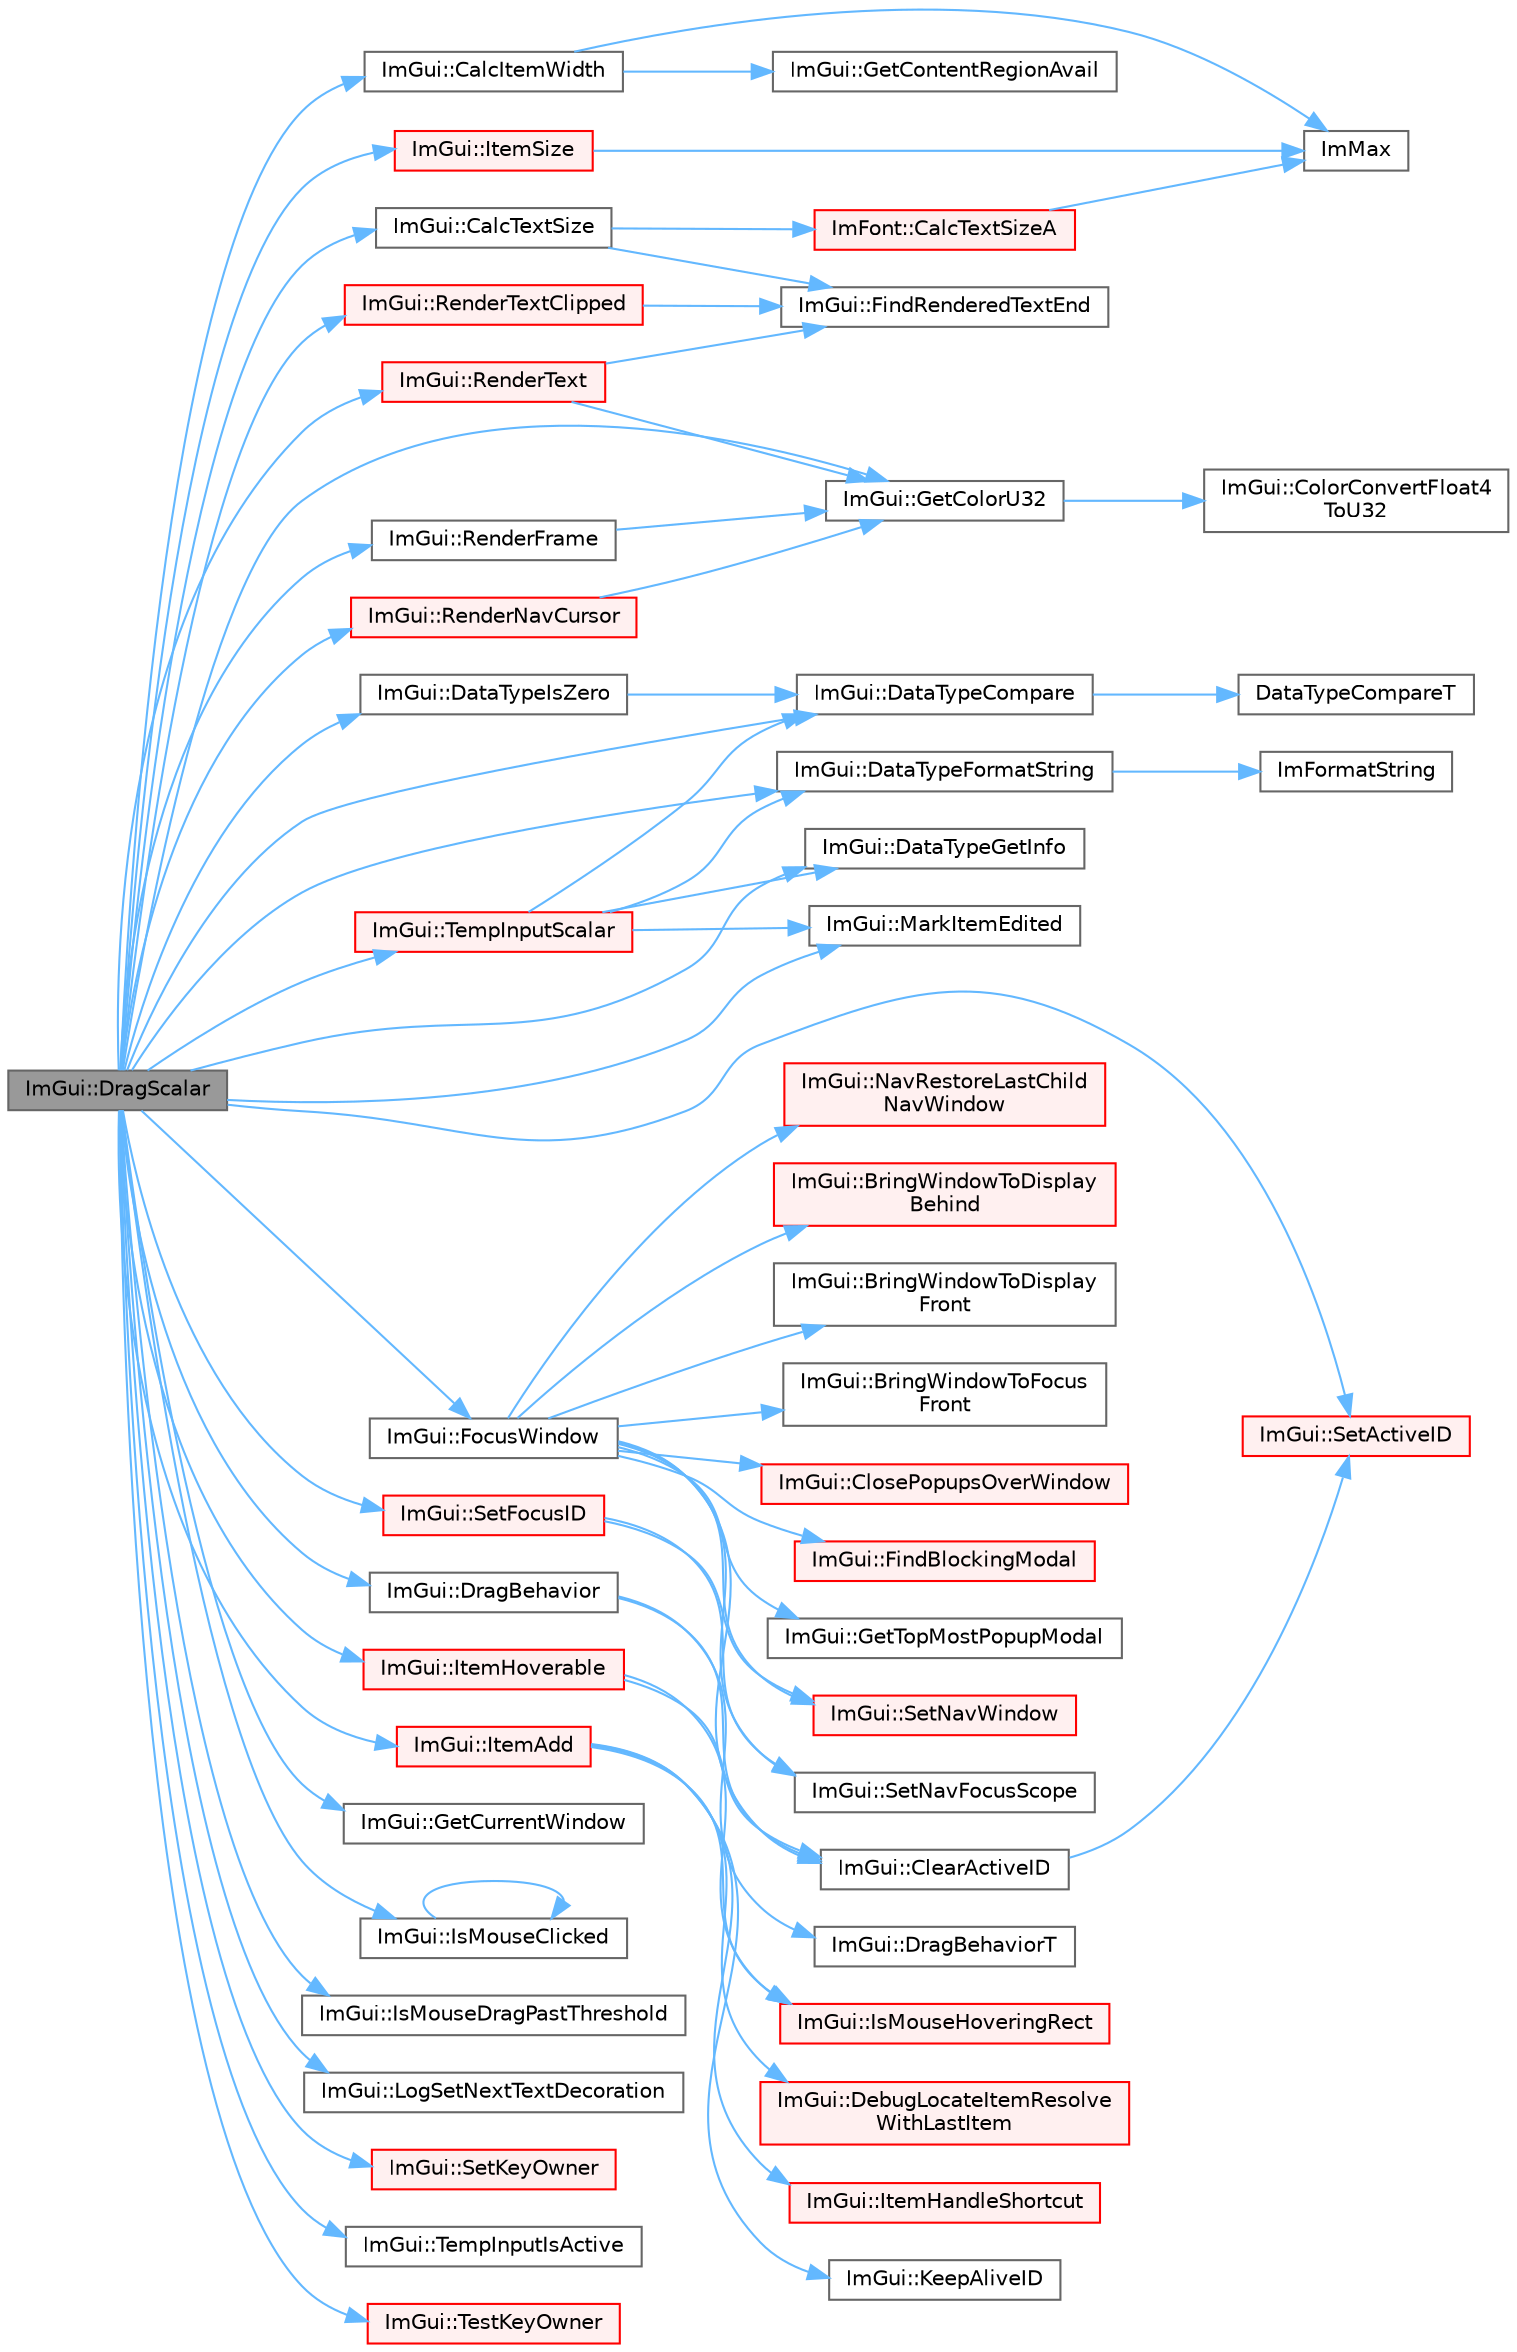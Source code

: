 digraph "ImGui::DragScalar"
{
 // LATEX_PDF_SIZE
  bgcolor="transparent";
  edge [fontname=Helvetica,fontsize=10,labelfontname=Helvetica,labelfontsize=10];
  node [fontname=Helvetica,fontsize=10,shape=box,height=0.2,width=0.4];
  rankdir="LR";
  Node1 [id="Node000001",label="ImGui::DragScalar",height=0.2,width=0.4,color="gray40", fillcolor="grey60", style="filled", fontcolor="black",tooltip=" "];
  Node1 -> Node2 [id="edge1_Node000001_Node000002",color="steelblue1",style="solid",tooltip=" "];
  Node2 [id="Node000002",label="ImGui::CalcItemWidth",height=0.2,width=0.4,color="grey40", fillcolor="white", style="filled",URL="$namespace_im_gui.html#ab3b3ba92ebd8bca4a552dd93321a1994",tooltip=" "];
  Node2 -> Node3 [id="edge2_Node000002_Node000003",color="steelblue1",style="solid",tooltip=" "];
  Node3 [id="Node000003",label="ImGui::GetContentRegionAvail",height=0.2,width=0.4,color="grey40", fillcolor="white", style="filled",URL="$namespace_im_gui.html#a410c8e19b2fea8b52746ca11b3930301",tooltip=" "];
  Node2 -> Node4 [id="edge3_Node000002_Node000004",color="steelblue1",style="solid",tooltip=" "];
  Node4 [id="Node000004",label="ImMax",height=0.2,width=0.4,color="grey40", fillcolor="white", style="filled",URL="$imgui__internal_8h.html#a7667efd95147d0422f140917c71a9226",tooltip=" "];
  Node1 -> Node5 [id="edge4_Node000001_Node000005",color="steelblue1",style="solid",tooltip=" "];
  Node5 [id="Node000005",label="ImGui::CalcTextSize",height=0.2,width=0.4,color="grey40", fillcolor="white", style="filled",URL="$namespace_im_gui.html#a848b9db6cc4a186751c0ecebcaadc33b",tooltip=" "];
  Node5 -> Node6 [id="edge5_Node000005_Node000006",color="steelblue1",style="solid",tooltip=" "];
  Node6 [id="Node000006",label="ImFont::CalcTextSizeA",height=0.2,width=0.4,color="red", fillcolor="#FFF0F0", style="filled",URL="$struct_im_font.html#a418146c00c3dee351a411b952cce5175",tooltip=" "];
  Node6 -> Node4 [id="edge6_Node000006_Node000004",color="steelblue1",style="solid",tooltip=" "];
  Node5 -> Node13 [id="edge7_Node000005_Node000013",color="steelblue1",style="solid",tooltip=" "];
  Node13 [id="Node000013",label="ImGui::FindRenderedTextEnd",height=0.2,width=0.4,color="grey40", fillcolor="white", style="filled",URL="$namespace_im_gui.html#a7671e1dbc803a31b06081b52a771d83f",tooltip=" "];
  Node1 -> Node14 [id="edge8_Node000001_Node000014",color="steelblue1",style="solid",tooltip=" "];
  Node14 [id="Node000014",label="ImGui::DataTypeCompare",height=0.2,width=0.4,color="grey40", fillcolor="white", style="filled",URL="$namespace_im_gui.html#aa859c7a74393669eb8418a82b5b174e7",tooltip=" "];
  Node14 -> Node15 [id="edge9_Node000014_Node000015",color="steelblue1",style="solid",tooltip=" "];
  Node15 [id="Node000015",label="DataTypeCompareT",height=0.2,width=0.4,color="grey40", fillcolor="white", style="filled",URL="$imgui__widgets_8cpp.html#a912c66d17cb3b09d5daac6e6b992a9a2",tooltip=" "];
  Node1 -> Node16 [id="edge10_Node000001_Node000016",color="steelblue1",style="solid",tooltip=" "];
  Node16 [id="Node000016",label="ImGui::DataTypeFormatString",height=0.2,width=0.4,color="grey40", fillcolor="white", style="filled",URL="$namespace_im_gui.html#a5fda8e22d0e4721940aefcb7232b1f82",tooltip=" "];
  Node16 -> Node17 [id="edge11_Node000016_Node000017",color="steelblue1",style="solid",tooltip=" "];
  Node17 [id="Node000017",label="ImFormatString",height=0.2,width=0.4,color="grey40", fillcolor="white", style="filled",URL="$imgui_8cpp.html#a75ccaf7d676b1f567ba888ae42ac3809",tooltip=" "];
  Node1 -> Node18 [id="edge12_Node000001_Node000018",color="steelblue1",style="solid",tooltip=" "];
  Node18 [id="Node000018",label="ImGui::DataTypeGetInfo",height=0.2,width=0.4,color="grey40", fillcolor="white", style="filled",URL="$namespace_im_gui.html#a5b25ed1443e5a28d5a5725892e896578",tooltip=" "];
  Node1 -> Node19 [id="edge13_Node000001_Node000019",color="steelblue1",style="solid",tooltip=" "];
  Node19 [id="Node000019",label="ImGui::DataTypeIsZero",height=0.2,width=0.4,color="grey40", fillcolor="white", style="filled",URL="$namespace_im_gui.html#a983851235a91d00c4e7431444551c36f",tooltip=" "];
  Node19 -> Node14 [id="edge14_Node000019_Node000014",color="steelblue1",style="solid",tooltip=" "];
  Node1 -> Node20 [id="edge15_Node000001_Node000020",color="steelblue1",style="solid",tooltip=" "];
  Node20 [id="Node000020",label="ImGui::DragBehavior",height=0.2,width=0.4,color="grey40", fillcolor="white", style="filled",URL="$namespace_im_gui.html#a03fd8ebf820fd67eccfa0ee037df2d0c",tooltip=" "];
  Node20 -> Node21 [id="edge16_Node000020_Node000021",color="steelblue1",style="solid",tooltip=" "];
  Node21 [id="Node000021",label="ImGui::ClearActiveID",height=0.2,width=0.4,color="grey40", fillcolor="white", style="filled",URL="$namespace_im_gui.html#a17ff60ad1e2669130ac38a04d16eb354",tooltip=" "];
  Node21 -> Node22 [id="edge17_Node000021_Node000022",color="steelblue1",style="solid",tooltip=" "];
  Node22 [id="Node000022",label="ImGui::SetActiveID",height=0.2,width=0.4,color="red", fillcolor="#FFF0F0", style="filled",URL="$namespace_im_gui.html#a27b8ace13a8c421ee8405f0cbebe4ead",tooltip=" "];
  Node20 -> Node24 [id="edge18_Node000020_Node000024",color="steelblue1",style="solid",tooltip=" "];
  Node24 [id="Node000024",label="ImGui::DragBehaviorT",height=0.2,width=0.4,color="grey40", fillcolor="white", style="filled",URL="$namespace_im_gui.html#aa777ee3801f15acc2f81a131843039ae",tooltip=" "];
  Node1 -> Node25 [id="edge19_Node000001_Node000025",color="steelblue1",style="solid",tooltip=" "];
  Node25 [id="Node000025",label="ImGui::FocusWindow",height=0.2,width=0.4,color="grey40", fillcolor="white", style="filled",URL="$namespace_im_gui.html#a27aa6f2f3aa11778c6d023b1b223f262",tooltip=" "];
  Node25 -> Node26 [id="edge20_Node000025_Node000026",color="steelblue1",style="solid",tooltip=" "];
  Node26 [id="Node000026",label="ImGui::BringWindowToDisplay\lBehind",height=0.2,width=0.4,color="red", fillcolor="#FFF0F0", style="filled",URL="$namespace_im_gui.html#a8cae2f7a08f820a8d5349d1964603b20",tooltip=" "];
  Node25 -> Node28 [id="edge21_Node000025_Node000028",color="steelblue1",style="solid",tooltip=" "];
  Node28 [id="Node000028",label="ImGui::BringWindowToDisplay\lFront",height=0.2,width=0.4,color="grey40", fillcolor="white", style="filled",URL="$namespace_im_gui.html#a1f7b95f36d03751c928af7b1b745e959",tooltip=" "];
  Node25 -> Node29 [id="edge22_Node000025_Node000029",color="steelblue1",style="solid",tooltip=" "];
  Node29 [id="Node000029",label="ImGui::BringWindowToFocus\lFront",height=0.2,width=0.4,color="grey40", fillcolor="white", style="filled",URL="$namespace_im_gui.html#affe95a2dc969f0d15fbd4b588c94ac1a",tooltip=" "];
  Node25 -> Node21 [id="edge23_Node000025_Node000021",color="steelblue1",style="solid",tooltip=" "];
  Node25 -> Node30 [id="edge24_Node000025_Node000030",color="steelblue1",style="solid",tooltip=" "];
  Node30 [id="Node000030",label="ImGui::ClosePopupsOverWindow",height=0.2,width=0.4,color="red", fillcolor="#FFF0F0", style="filled",URL="$namespace_im_gui.html#a0076b153c697cb85e263fcbd59340bce",tooltip=" "];
  Node25 -> Node35 [id="edge25_Node000025_Node000035",color="steelblue1",style="solid",tooltip=" "];
  Node35 [id="Node000035",label="ImGui::FindBlockingModal",height=0.2,width=0.4,color="red", fillcolor="#FFF0F0", style="filled",URL="$namespace_im_gui.html#a196705a4195b41a57470ef6553cb440c",tooltip=" "];
  Node25 -> Node36 [id="edge26_Node000025_Node000036",color="steelblue1",style="solid",tooltip=" "];
  Node36 [id="Node000036",label="ImGui::GetTopMostPopupModal",height=0.2,width=0.4,color="grey40", fillcolor="white", style="filled",URL="$namespace_im_gui.html#a6b905269b079f5e07755db52cc6e52df",tooltip=" "];
  Node25 -> Node37 [id="edge27_Node000025_Node000037",color="steelblue1",style="solid",tooltip=" "];
  Node37 [id="Node000037",label="ImGui::NavRestoreLastChild\lNavWindow",height=0.2,width=0.4,color="red", fillcolor="#FFF0F0", style="filled",URL="$namespace_im_gui.html#ae9ed208c0b64e4919e5de1cb83b2db2a",tooltip=" "];
  Node25 -> Node39 [id="edge28_Node000025_Node000039",color="steelblue1",style="solid",tooltip=" "];
  Node39 [id="Node000039",label="ImGui::SetNavFocusScope",height=0.2,width=0.4,color="grey40", fillcolor="white", style="filled",URL="$namespace_im_gui.html#ada2736a9b034b93ba877f46577bc5e8b",tooltip=" "];
  Node25 -> Node40 [id="edge29_Node000025_Node000040",color="steelblue1",style="solid",tooltip=" "];
  Node40 [id="Node000040",label="ImGui::SetNavWindow",height=0.2,width=0.4,color="red", fillcolor="#FFF0F0", style="filled",URL="$namespace_im_gui.html#aa422c756f467e650d67b4fb1b74ff5a1",tooltip=" "];
  Node1 -> Node42 [id="edge30_Node000001_Node000042",color="steelblue1",style="solid",tooltip=" "];
  Node42 [id="Node000042",label="ImGui::GetColorU32",height=0.2,width=0.4,color="grey40", fillcolor="white", style="filled",URL="$namespace_im_gui.html#a0de2d9bd347d9866511eb8d014e62556",tooltip=" "];
  Node42 -> Node43 [id="edge31_Node000042_Node000043",color="steelblue1",style="solid",tooltip=" "];
  Node43 [id="Node000043",label="ImGui::ColorConvertFloat4\lToU32",height=0.2,width=0.4,color="grey40", fillcolor="white", style="filled",URL="$namespace_im_gui.html#abe2691de0b1a71c774ab24cc91564a94",tooltip=" "];
  Node1 -> Node44 [id="edge32_Node000001_Node000044",color="steelblue1",style="solid",tooltip=" "];
  Node44 [id="Node000044",label="ImGui::GetCurrentWindow",height=0.2,width=0.4,color="grey40", fillcolor="white", style="filled",URL="$namespace_im_gui.html#ac452417b5004ca16a814a72cff153526",tooltip=" "];
  Node1 -> Node45 [id="edge33_Node000001_Node000045",color="steelblue1",style="solid",tooltip=" "];
  Node45 [id="Node000045",label="ImGui::IsMouseClicked",height=0.2,width=0.4,color="grey40", fillcolor="white", style="filled",URL="$namespace_im_gui.html#a2d430db9485d0b3d86d51d5436225495",tooltip=" "];
  Node45 -> Node45 [id="edge34_Node000045_Node000045",color="steelblue1",style="solid",tooltip=" "];
  Node1 -> Node46 [id="edge35_Node000001_Node000046",color="steelblue1",style="solid",tooltip=" "];
  Node46 [id="Node000046",label="ImGui::IsMouseDragPastThreshold",height=0.2,width=0.4,color="grey40", fillcolor="white", style="filled",URL="$namespace_im_gui.html#ad1b3473eaad344022a022acfd45b0f5c",tooltip=" "];
  Node1 -> Node47 [id="edge36_Node000001_Node000047",color="steelblue1",style="solid",tooltip=" "];
  Node47 [id="Node000047",label="ImGui::ItemAdd",height=0.2,width=0.4,color="red", fillcolor="#FFF0F0", style="filled",URL="$namespace_im_gui.html#a0c2ccafc8d403c02a6590ac21157b9ac",tooltip=" "];
  Node47 -> Node48 [id="edge37_Node000047_Node000048",color="steelblue1",style="solid",tooltip=" "];
  Node48 [id="Node000048",label="ImGui::DebugLocateItemResolve\lWithLastItem",height=0.2,width=0.4,color="red", fillcolor="#FFF0F0", style="filled",URL="$namespace_im_gui.html#ae8ab0d7dfc90af8e82db3ed9e7829219",tooltip=" "];
  Node47 -> Node71 [id="edge38_Node000047_Node000071",color="steelblue1",style="solid",tooltip=" "];
  Node71 [id="Node000071",label="ImGui::IsMouseHoveringRect",height=0.2,width=0.4,color="red", fillcolor="#FFF0F0", style="filled",URL="$namespace_im_gui.html#ae0b8ea0e06c457316d6aed6c5b2a1c25",tooltip=" "];
  Node47 -> Node75 [id="edge39_Node000047_Node000075",color="steelblue1",style="solid",tooltip=" "];
  Node75 [id="Node000075",label="ImGui::ItemHandleShortcut",height=0.2,width=0.4,color="red", fillcolor="#FFF0F0", style="filled",URL="$namespace_im_gui.html#a338deb537666a886cf3ece08c07e9fa9",tooltip=" "];
  Node47 -> Node78 [id="edge40_Node000047_Node000078",color="steelblue1",style="solid",tooltip=" "];
  Node78 [id="Node000078",label="ImGui::KeepAliveID",height=0.2,width=0.4,color="grey40", fillcolor="white", style="filled",URL="$namespace_im_gui.html#a85a245c78a9f7c351636bdad6e60c488",tooltip=" "];
  Node1 -> Node98 [id="edge41_Node000001_Node000098",color="steelblue1",style="solid",tooltip=" "];
  Node98 [id="Node000098",label="ImGui::ItemHoverable",height=0.2,width=0.4,color="red", fillcolor="#FFF0F0", style="filled",URL="$namespace_im_gui.html#a1d7304e335dbe35c4d97b67854111ed2",tooltip=" "];
  Node98 -> Node21 [id="edge42_Node000098_Node000021",color="steelblue1",style="solid",tooltip=" "];
  Node98 -> Node71 [id="edge43_Node000098_Node000071",color="steelblue1",style="solid",tooltip=" "];
  Node1 -> Node181 [id="edge44_Node000001_Node000181",color="steelblue1",style="solid",tooltip=" "];
  Node181 [id="Node000181",label="ImGui::ItemSize",height=0.2,width=0.4,color="red", fillcolor="#FFF0F0", style="filled",URL="$namespace_im_gui.html#a4b5818a652d943ea54e0cec9fb3943d7",tooltip=" "];
  Node181 -> Node4 [id="edge45_Node000181_Node000004",color="steelblue1",style="solid",tooltip=" "];
  Node1 -> Node267 [id="edge46_Node000001_Node000267",color="steelblue1",style="solid",tooltip=" "];
  Node267 [id="Node000267",label="ImGui::LogSetNextTextDecoration",height=0.2,width=0.4,color="grey40", fillcolor="white", style="filled",URL="$namespace_im_gui.html#a66bc1e61bff5f2170bcd2d7d071eaa22",tooltip=" "];
  Node1 -> Node289 [id="edge47_Node000001_Node000289",color="steelblue1",style="solid",tooltip=" "];
  Node289 [id="Node000289",label="ImGui::MarkItemEdited",height=0.2,width=0.4,color="grey40", fillcolor="white", style="filled",URL="$namespace_im_gui.html#a83036681a36fbee2d35b5b57a1ef72e6",tooltip=" "];
  Node1 -> Node234 [id="edge48_Node000001_Node000234",color="steelblue1",style="solid",tooltip=" "];
  Node234 [id="Node000234",label="ImGui::RenderFrame",height=0.2,width=0.4,color="grey40", fillcolor="white", style="filled",URL="$namespace_im_gui.html#a6eb97ff501764c37df4ffd99ebadeba7",tooltip=" "];
  Node234 -> Node42 [id="edge49_Node000234_Node000042",color="steelblue1",style="solid",tooltip=" "];
  Node1 -> Node235 [id="edge50_Node000001_Node000235",color="steelblue1",style="solid",tooltip=" "];
  Node235 [id="Node000235",label="ImGui::RenderNavCursor",height=0.2,width=0.4,color="red", fillcolor="#FFF0F0", style="filled",URL="$namespace_im_gui.html#a2722dcfe26c7f6e8cd522102ef5b7df2",tooltip=" "];
  Node235 -> Node42 [id="edge51_Node000235_Node000042",color="steelblue1",style="solid",tooltip=" "];
  Node1 -> Node277 [id="edge52_Node000001_Node000277",color="steelblue1",style="solid",tooltip=" "];
  Node277 [id="Node000277",label="ImGui::RenderText",height=0.2,width=0.4,color="red", fillcolor="#FFF0F0", style="filled",URL="$namespace_im_gui.html#a9971ce57f2a288ac3a12df886c5550d1",tooltip=" "];
  Node277 -> Node13 [id="edge53_Node000277_Node000013",color="steelblue1",style="solid",tooltip=" "];
  Node277 -> Node42 [id="edge54_Node000277_Node000042",color="steelblue1",style="solid",tooltip=" "];
  Node1 -> Node283 [id="edge55_Node000001_Node000283",color="steelblue1",style="solid",tooltip=" "];
  Node283 [id="Node000283",label="ImGui::RenderTextClipped",height=0.2,width=0.4,color="red", fillcolor="#FFF0F0", style="filled",URL="$namespace_im_gui.html#ab362eafae794c7364a6b96ea06f38eb9",tooltip=" "];
  Node283 -> Node13 [id="edge56_Node000283_Node000013",color="steelblue1",style="solid",tooltip=" "];
  Node1 -> Node22 [id="edge57_Node000001_Node000022",color="steelblue1",style="solid",tooltip=" "];
  Node1 -> Node292 [id="edge58_Node000001_Node000292",color="steelblue1",style="solid",tooltip=" "];
  Node292 [id="Node000292",label="ImGui::SetFocusID",height=0.2,width=0.4,color="red", fillcolor="#FFF0F0", style="filled",URL="$namespace_im_gui.html#a8ad578d7141486ff12b59b0c251234e6",tooltip=" "];
  Node292 -> Node39 [id="edge59_Node000292_Node000039",color="steelblue1",style="solid",tooltip=" "];
  Node292 -> Node40 [id="edge60_Node000292_Node000040",color="steelblue1",style="solid",tooltip=" "];
  Node1 -> Node218 [id="edge61_Node000001_Node000218",color="steelblue1",style="solid",tooltip=" "];
  Node218 [id="Node000218",label="ImGui::SetKeyOwner",height=0.2,width=0.4,color="red", fillcolor="#FFF0F0", style="filled",URL="$namespace_im_gui.html#ac415798dd69ab045cda84dd14a52c3ea",tooltip=" "];
  Node1 -> Node522 [id="edge62_Node000001_Node000522",color="steelblue1",style="solid",tooltip=" "];
  Node522 [id="Node000522",label="ImGui::TempInputIsActive",height=0.2,width=0.4,color="grey40", fillcolor="white", style="filled",URL="$namespace_im_gui.html#a4e5c8dd9a681f3b8f8f36b07d84ae0e5",tooltip=" "];
  Node1 -> Node523 [id="edge63_Node000001_Node000523",color="steelblue1",style="solid",tooltip=" "];
  Node523 [id="Node000523",label="ImGui::TempInputScalar",height=0.2,width=0.4,color="red", fillcolor="#FFF0F0", style="filled",URL="$namespace_im_gui.html#a392fed3e7db2a75abf217bf84c6abce9",tooltip=" "];
  Node523 -> Node14 [id="edge64_Node000523_Node000014",color="steelblue1",style="solid",tooltip=" "];
  Node523 -> Node16 [id="edge65_Node000523_Node000016",color="steelblue1",style="solid",tooltip=" "];
  Node523 -> Node18 [id="edge66_Node000523_Node000018",color="steelblue1",style="solid",tooltip=" "];
  Node523 -> Node289 [id="edge67_Node000523_Node000289",color="steelblue1",style="solid",tooltip=" "];
  Node1 -> Node205 [id="edge68_Node000001_Node000205",color="steelblue1",style="solid",tooltip=" "];
  Node205 [id="Node000205",label="ImGui::TestKeyOwner",height=0.2,width=0.4,color="red", fillcolor="#FFF0F0", style="filled",URL="$namespace_im_gui.html#ad12c5be2f1c691e4e6656524248824fb",tooltip=" "];
}
